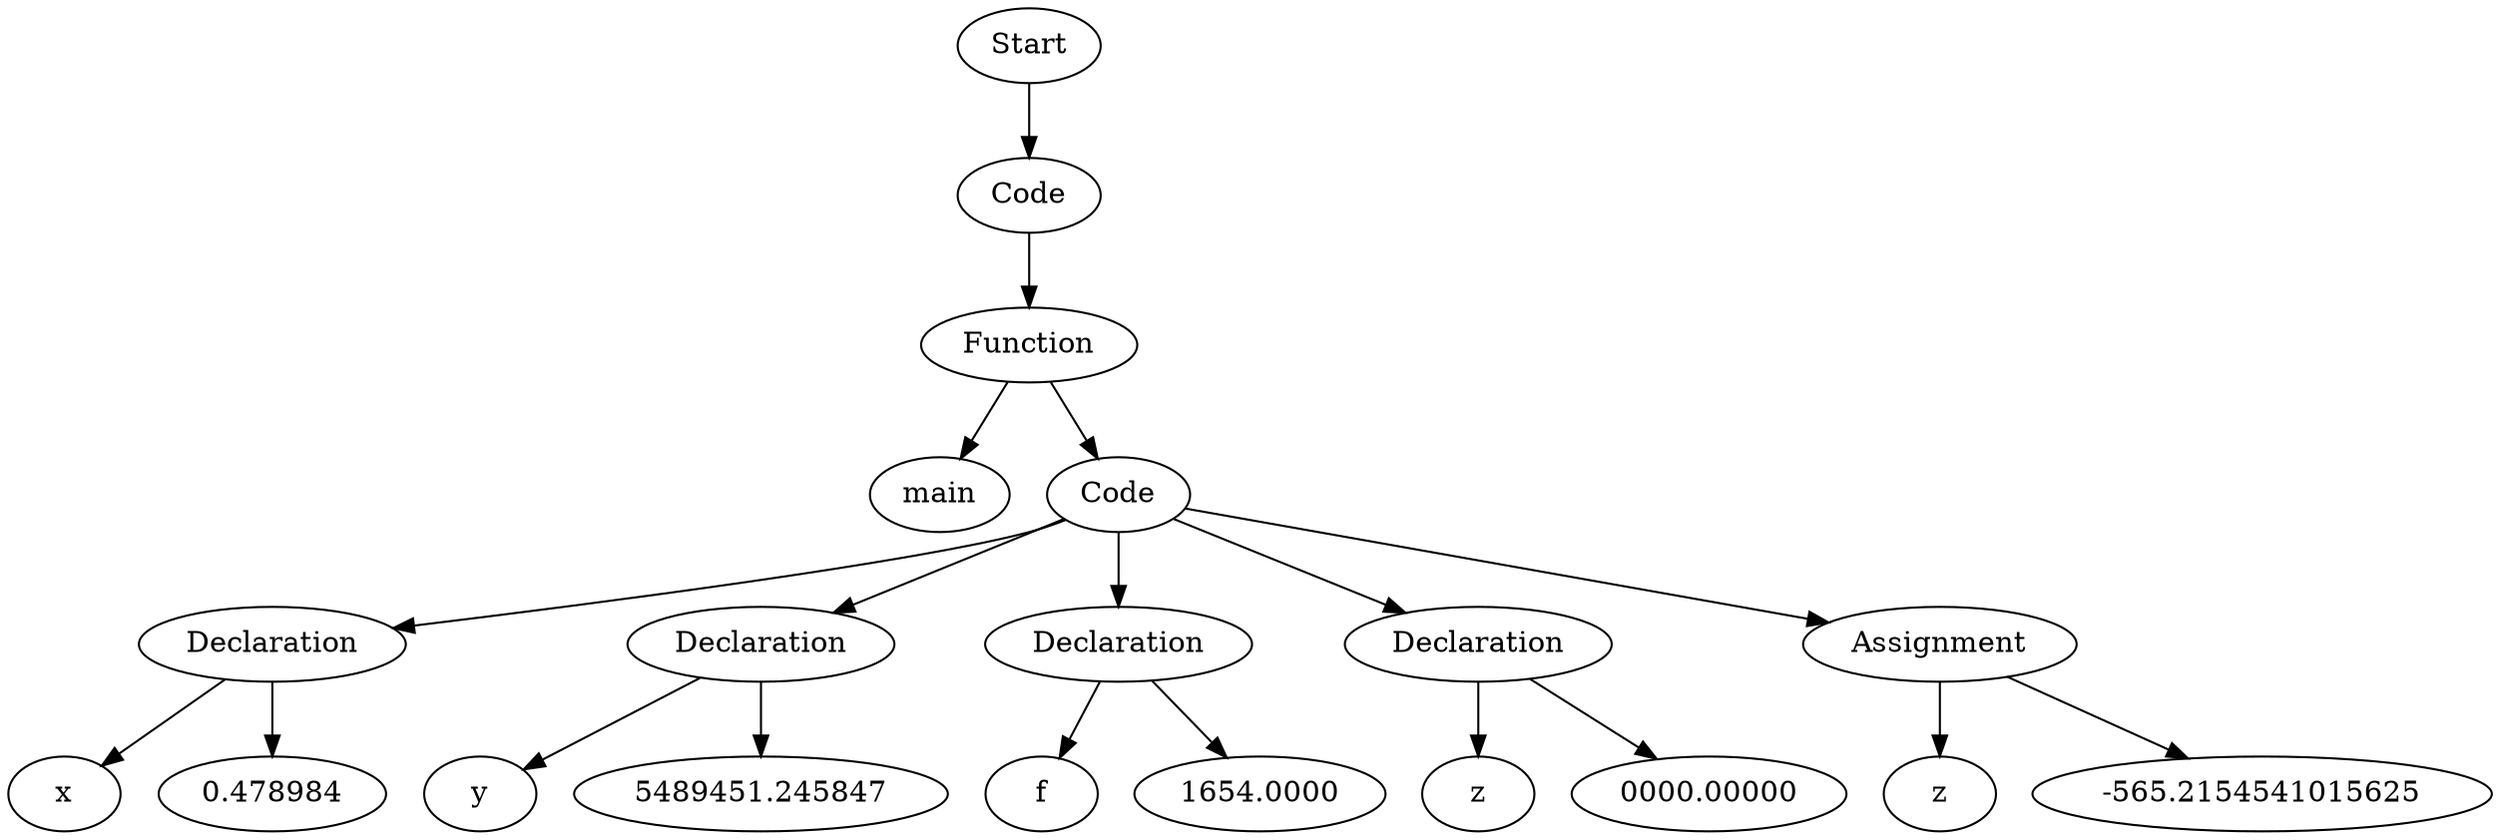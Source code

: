 digraph AST {
  "131430721837456" [label="Start"];
  "131430721837456" -> "131430721846960";
  "131430721846960" [label="Code"];
  "131430721846960" -> "131430721846768";
  "131430721846768" [label="Function"];
  "131430721846768" -> "131430721838704";
  "131430721846768" -> "131430721833856";
  "131430721838704" [label="main"];
  "131430721833856" [label="Code"];
  "131430721833856" -> "131430721845616";
  "131430721833856" -> "131430721836160";
  "131430721833856" -> "131430721844464";
  "131430721833856" -> "131430721835968";
  "131430721833856" -> "131430721835536";
  "131430721845616" [label="Declaration"];
  "131430721845616" -> "131430721845520";
  "131430721845616" -> "131430721836352";
  "131430721845520" [label="x"];
  "131430721836352" [label="0.478984"];
  "131430721836160" [label="Declaration"];
  "131430721836160" -> "131430721845184";
  "131430721836160" -> "131430721844368";
  "131430721845184" [label="y"];
  "131430721844368" [label="5489451.245847"];
  "131430721844464" [label="Declaration"];
  "131430721844464" -> "131430721836832";
  "131430721844464" -> "131430721843840";
  "131430721836832" [label="f"];
  "131430721843840" [label="1654.0000"];
  "131430721835968" [label="Declaration"];
  "131430721835968" -> "131430721843408";
  "131430721835968" -> "131430721843072";
  "131430721843408" [label="z"];
  "131430721843072" [label="0000.00000"];
  "131430721835536" [label="Assignment"];
  "131430721835536" -> "131430721834768";
  "131430721835536" -> "131430721834672";
  "131430721834768" [label="z"];
  "131430721834672" [label="-565.2154541015625"];
}
